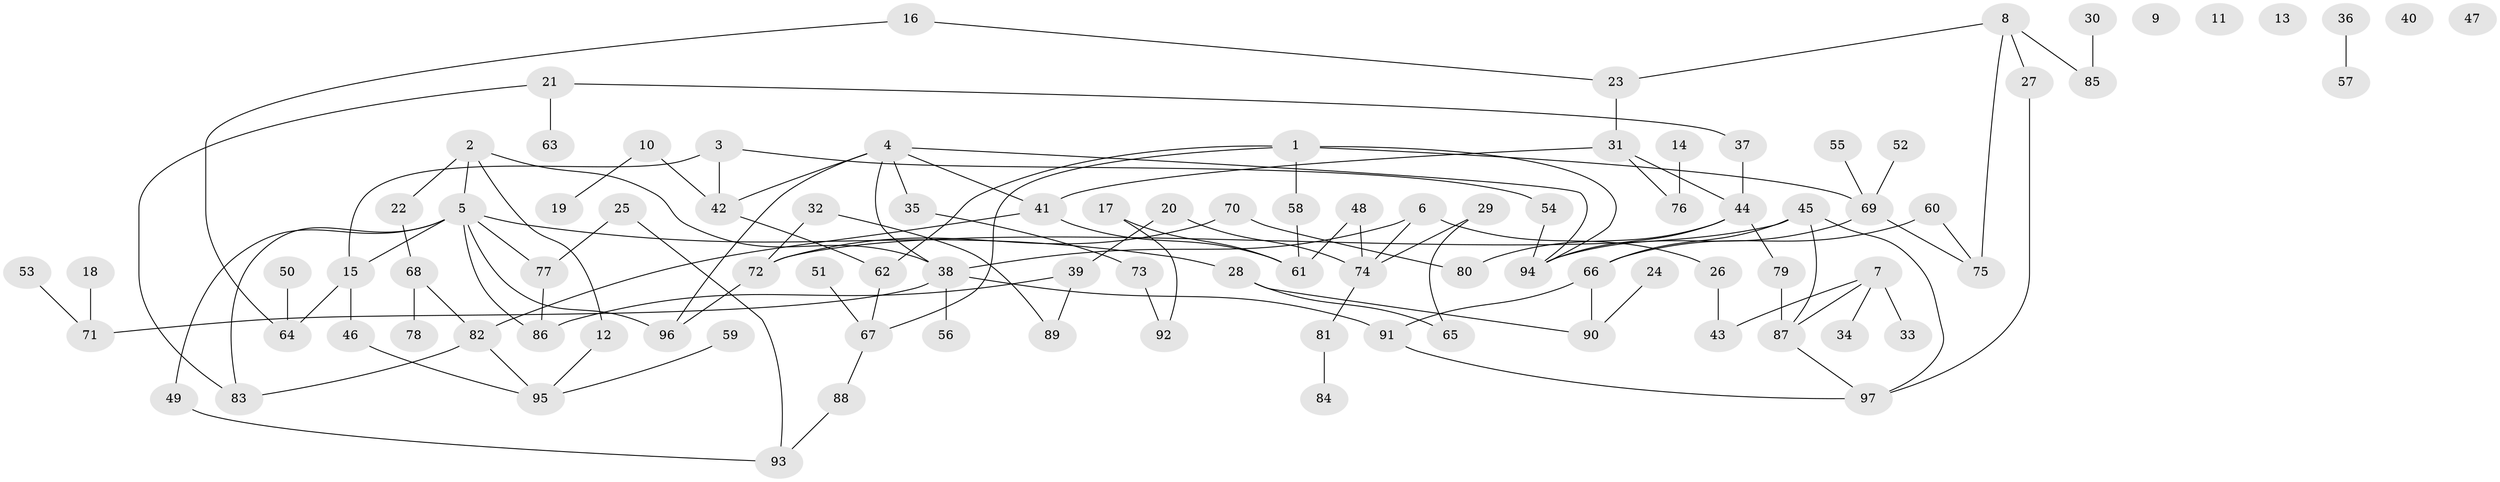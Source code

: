 // Generated by graph-tools (version 1.1) at 2025/33/03/09/25 02:33:58]
// undirected, 97 vertices, 122 edges
graph export_dot {
graph [start="1"]
  node [color=gray90,style=filled];
  1;
  2;
  3;
  4;
  5;
  6;
  7;
  8;
  9;
  10;
  11;
  12;
  13;
  14;
  15;
  16;
  17;
  18;
  19;
  20;
  21;
  22;
  23;
  24;
  25;
  26;
  27;
  28;
  29;
  30;
  31;
  32;
  33;
  34;
  35;
  36;
  37;
  38;
  39;
  40;
  41;
  42;
  43;
  44;
  45;
  46;
  47;
  48;
  49;
  50;
  51;
  52;
  53;
  54;
  55;
  56;
  57;
  58;
  59;
  60;
  61;
  62;
  63;
  64;
  65;
  66;
  67;
  68;
  69;
  70;
  71;
  72;
  73;
  74;
  75;
  76;
  77;
  78;
  79;
  80;
  81;
  82;
  83;
  84;
  85;
  86;
  87;
  88;
  89;
  90;
  91;
  92;
  93;
  94;
  95;
  96;
  97;
  1 -- 58;
  1 -- 62;
  1 -- 67;
  1 -- 69;
  1 -- 94;
  2 -- 5;
  2 -- 12;
  2 -- 22;
  2 -- 38;
  3 -- 15;
  3 -- 42;
  3 -- 54;
  4 -- 35;
  4 -- 38;
  4 -- 41;
  4 -- 42;
  4 -- 94;
  4 -- 96;
  5 -- 15;
  5 -- 28;
  5 -- 49;
  5 -- 77;
  5 -- 83;
  5 -- 86;
  5 -- 96;
  6 -- 26;
  6 -- 38;
  6 -- 74;
  7 -- 33;
  7 -- 34;
  7 -- 43;
  7 -- 87;
  8 -- 23;
  8 -- 27;
  8 -- 75;
  8 -- 85;
  10 -- 19;
  10 -- 42;
  12 -- 95;
  14 -- 76;
  15 -- 46;
  15 -- 64;
  16 -- 23;
  16 -- 64;
  17 -- 61;
  17 -- 92;
  18 -- 71;
  20 -- 39;
  20 -- 74;
  21 -- 37;
  21 -- 63;
  21 -- 83;
  22 -- 68;
  23 -- 31;
  24 -- 90;
  25 -- 77;
  25 -- 93;
  26 -- 43;
  27 -- 97;
  28 -- 65;
  28 -- 90;
  29 -- 65;
  29 -- 74;
  30 -- 85;
  31 -- 41;
  31 -- 44;
  31 -- 76;
  32 -- 72;
  32 -- 89;
  35 -- 73;
  36 -- 57;
  37 -- 44;
  38 -- 56;
  38 -- 71;
  38 -- 91;
  39 -- 86;
  39 -- 89;
  41 -- 61;
  41 -- 82;
  42 -- 62;
  44 -- 79;
  44 -- 80;
  44 -- 94;
  45 -- 66;
  45 -- 72;
  45 -- 87;
  45 -- 97;
  46 -- 95;
  48 -- 61;
  48 -- 74;
  49 -- 93;
  50 -- 64;
  51 -- 67;
  52 -- 69;
  53 -- 71;
  54 -- 94;
  55 -- 69;
  58 -- 61;
  59 -- 95;
  60 -- 66;
  60 -- 75;
  62 -- 67;
  66 -- 90;
  66 -- 91;
  67 -- 88;
  68 -- 78;
  68 -- 82;
  69 -- 75;
  69 -- 94;
  70 -- 72;
  70 -- 80;
  72 -- 96;
  73 -- 92;
  74 -- 81;
  77 -- 86;
  79 -- 87;
  81 -- 84;
  82 -- 83;
  82 -- 95;
  87 -- 97;
  88 -- 93;
  91 -- 97;
}
